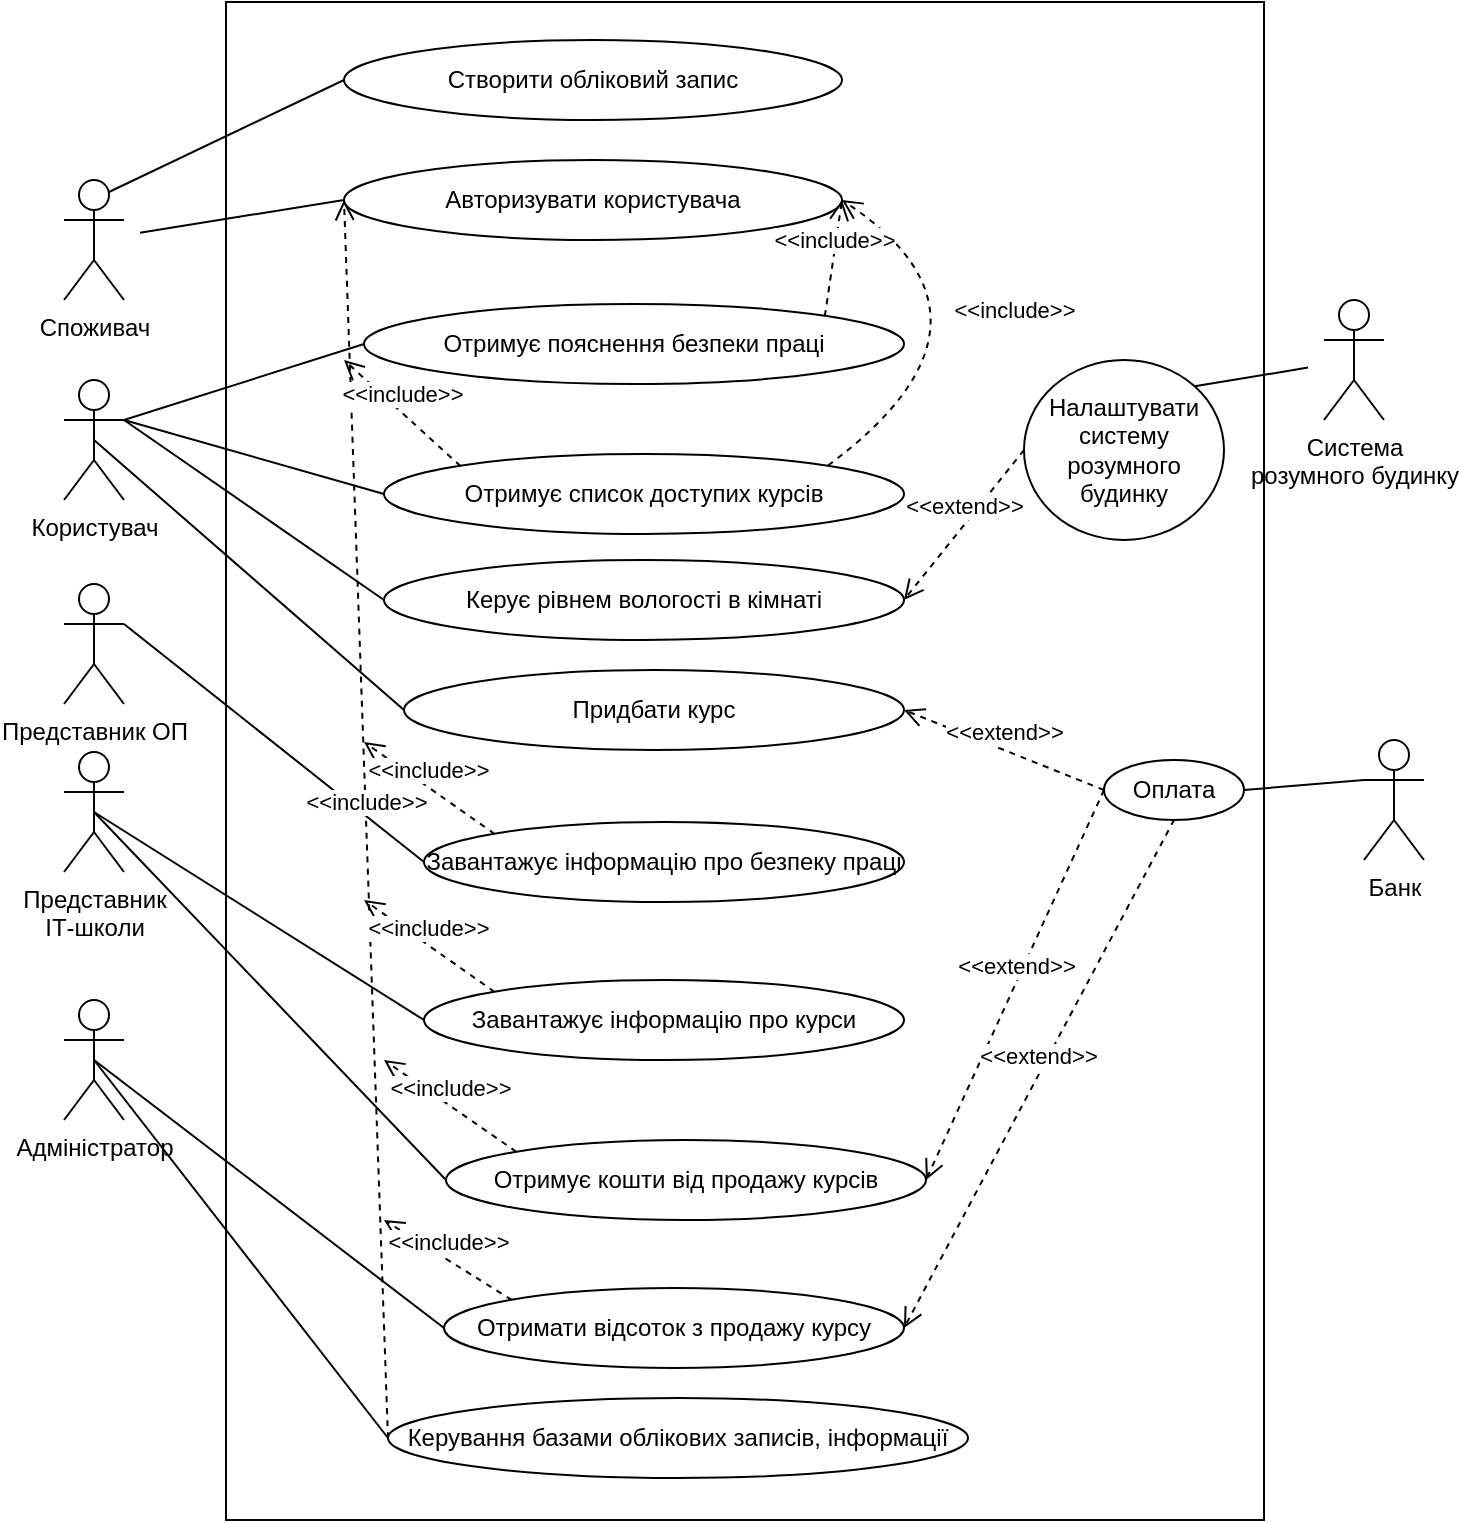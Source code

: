 <mxfile version="20.3.3" type="github"><diagram id="R2lEEEUBdFMjLlhIrx00" name="Page-1"><mxGraphModel dx="916" dy="824" grid="1" gridSize="10" guides="1" tooltips="1" connect="1" arrows="1" fold="1" page="1" pageScale="1" pageWidth="850" pageHeight="1100" math="0" shadow="0" extFonts="Permanent Marker^https://fonts.googleapis.com/css?family=Permanent+Marker"><root><mxCell id="0"/><mxCell id="1" parent="0"/><mxCell id="h0V3ztl4tDLv-NRLHfPG-1" value="" style="rounded=0;whiteSpace=wrap;html=1;hachureGap=4;" parent="1" vertex="1"><mxGeometry x="171" y="1" width="519" height="759" as="geometry"/></mxCell><mxCell id="h0V3ztl4tDLv-NRLHfPG-2" value="Створити обліковий запис" style="ellipse;whiteSpace=wrap;html=1;hachureGap=4;" parent="1" vertex="1"><mxGeometry x="230" y="20" width="249" height="40" as="geometry"/></mxCell><mxCell id="h0V3ztl4tDLv-NRLHfPG-3" value="Авторизувати користувача" style="ellipse;whiteSpace=wrap;html=1;hachureGap=4;" parent="1" vertex="1"><mxGeometry x="230" y="80" width="249" height="40" as="geometry"/></mxCell><mxCell id="h0V3ztl4tDLv-NRLHfPG-4" value="Отримує пояснення безпеки праці" style="ellipse;whiteSpace=wrap;html=1;hachureGap=4;" parent="1" vertex="1"><mxGeometry x="240" y="152" width="270" height="40" as="geometry"/></mxCell><mxCell id="OBSnx6yacViyROL3t960-1" value="Завантажує інформацію про безпеку праці" style="ellipse;whiteSpace=wrap;html=1;hachureGap=4;" vertex="1" parent="1"><mxGeometry x="270" y="411" width="240" height="40" as="geometry"/></mxCell><mxCell id="OBSnx6yacViyROL3t960-3" value="Отримує список доступих курсів" style="ellipse;whiteSpace=wrap;html=1;hachureGap=4;" vertex="1" parent="1"><mxGeometry x="250" y="227" width="260" height="40" as="geometry"/></mxCell><mxCell id="OBSnx6yacViyROL3t960-4" value="Керує рівнем вологості в кімнаті" style="ellipse;whiteSpace=wrap;html=1;hachureGap=4;" vertex="1" parent="1"><mxGeometry x="250" y="280" width="260" height="40" as="geometry"/></mxCell><mxCell id="OBSnx6yacViyROL3t960-5" value="Придбати курс" style="ellipse;whiteSpace=wrap;html=1;hachureGap=4;" vertex="1" parent="1"><mxGeometry x="260" y="335" width="250" height="40" as="geometry"/></mxCell><mxCell id="OBSnx6yacViyROL3t960-7" value="Отримати відсоток з продажу курсу" style="ellipse;whiteSpace=wrap;html=1;hachureGap=4;" vertex="1" parent="1"><mxGeometry x="280" y="644" width="230" height="40" as="geometry"/></mxCell><mxCell id="OBSnx6yacViyROL3t960-8" value="Керування базами облікових записів, інформації" style="ellipse;whiteSpace=wrap;html=1;hachureGap=4;" vertex="1" parent="1"><mxGeometry x="252" y="699" width="290" height="40" as="geometry"/></mxCell><mxCell id="OBSnx6yacViyROL3t960-10" value="Завантажує інформацію про курси" style="ellipse;whiteSpace=wrap;html=1;hachureGap=4;" vertex="1" parent="1"><mxGeometry x="270" y="490" width="240" height="40" as="geometry"/></mxCell><mxCell id="OBSnx6yacViyROL3t960-11" value="Отримує кошти від продажу курсів" style="ellipse;whiteSpace=wrap;html=1;hachureGap=4;" vertex="1" parent="1"><mxGeometry x="281" y="570" width="240" height="40" as="geometry"/></mxCell><mxCell id="OBSnx6yacViyROL3t960-12" value="Налаштувати систему розумного будинку" style="ellipse;whiteSpace=wrap;html=1;hachureGap=4;" vertex="1" parent="1"><mxGeometry x="570" y="180" width="100" height="90" as="geometry"/></mxCell><mxCell id="OBSnx6yacViyROL3t960-14" value="Споживач" style="shape=umlActor;verticalLabelPosition=bottom;verticalAlign=top;html=1;outlineConnect=0;hachureGap=4;" vertex="1" parent="1"><mxGeometry x="90" y="90" width="30" height="60" as="geometry"/></mxCell><mxCell id="OBSnx6yacViyROL3t960-18" value="" style="endArrow=none;html=1;rounded=0;startSize=14;endSize=14;sourcePerimeterSpacing=8;targetPerimeterSpacing=8;curved=1;exitX=0.75;exitY=0.1;exitDx=0;exitDy=0;exitPerimeter=0;entryX=0;entryY=0.5;entryDx=0;entryDy=0;" edge="1" parent="1" source="OBSnx6yacViyROL3t960-14" target="h0V3ztl4tDLv-NRLHfPG-2"><mxGeometry width="50" height="50" relative="1" as="geometry"><mxPoint x="145" y="328" as="sourcePoint"/><mxPoint x="195" y="278" as="targetPoint"/></mxGeometry></mxCell><mxCell id="OBSnx6yacViyROL3t960-20" value="" style="endArrow=none;html=1;rounded=0;startSize=14;endSize=14;sourcePerimeterSpacing=8;targetPerimeterSpacing=8;curved=1;entryX=0;entryY=0.5;entryDx=0;entryDy=0;" edge="1" parent="1" source="OBSnx6yacViyROL3t960-14" target="h0V3ztl4tDLv-NRLHfPG-3"><mxGeometry width="50" height="50" relative="1" as="geometry"><mxPoint x="122.5" y="106" as="sourcePoint"/><mxPoint x="199" y="50" as="targetPoint"/></mxGeometry></mxCell><mxCell id="OBSnx6yacViyROL3t960-21" value="Користувач" style="shape=umlActor;verticalLabelPosition=bottom;verticalAlign=top;html=1;outlineConnect=0;hachureGap=4;" vertex="1" parent="1"><mxGeometry x="90" y="190" width="30" height="60" as="geometry"/></mxCell><mxCell id="OBSnx6yacViyROL3t960-22" value="" style="endArrow=none;html=1;rounded=0;startSize=14;endSize=14;sourcePerimeterSpacing=8;targetPerimeterSpacing=8;curved=1;entryX=0;entryY=0.5;entryDx=0;entryDy=0;exitX=1;exitY=0.333;exitDx=0;exitDy=0;exitPerimeter=0;" edge="1" parent="1" source="OBSnx6yacViyROL3t960-21" target="h0V3ztl4tDLv-NRLHfPG-4"><mxGeometry width="50" height="50" relative="1" as="geometry"><mxPoint x="138" y="124.524" as="sourcePoint"/><mxPoint x="199" y="110" as="targetPoint"/></mxGeometry></mxCell><mxCell id="OBSnx6yacViyROL3t960-23" value="" style="endArrow=none;html=1;rounded=0;startSize=14;endSize=14;sourcePerimeterSpacing=8;targetPerimeterSpacing=8;curved=1;entryX=0;entryY=0.5;entryDx=0;entryDy=0;exitX=1;exitY=0.333;exitDx=0;exitDy=0;exitPerimeter=0;" edge="1" parent="1" source="OBSnx6yacViyROL3t960-21" target="OBSnx6yacViyROL3t960-3"><mxGeometry width="50" height="50" relative="1" as="geometry"><mxPoint x="130" y="220" as="sourcePoint"/><mxPoint x="230" y="160" as="targetPoint"/></mxGeometry></mxCell><mxCell id="OBSnx6yacViyROL3t960-24" value="" style="endArrow=none;html=1;rounded=0;startSize=14;endSize=14;sourcePerimeterSpacing=8;targetPerimeterSpacing=8;curved=1;entryX=0;entryY=0.5;entryDx=0;entryDy=0;" edge="1" parent="1" target="OBSnx6yacViyROL3t960-4"><mxGeometry width="50" height="50" relative="1" as="geometry"><mxPoint x="120" y="210" as="sourcePoint"/><mxPoint x="240" y="170" as="targetPoint"/></mxGeometry></mxCell><mxCell id="OBSnx6yacViyROL3t960-25" value="" style="endArrow=none;html=1;rounded=0;startSize=14;endSize=14;sourcePerimeterSpacing=8;targetPerimeterSpacing=8;curved=1;entryX=0;entryY=0.5;entryDx=0;entryDy=0;exitX=0.5;exitY=0.5;exitDx=0;exitDy=0;exitPerimeter=0;" edge="1" parent="1" source="OBSnx6yacViyROL3t960-21" target="OBSnx6yacViyROL3t960-5"><mxGeometry width="50" height="50" relative="1" as="geometry"><mxPoint x="150" y="240" as="sourcePoint"/><mxPoint x="250" y="180" as="targetPoint"/></mxGeometry></mxCell><mxCell id="OBSnx6yacViyROL3t960-26" value="Представник ОП" style="shape=umlActor;verticalLabelPosition=bottom;verticalAlign=top;html=1;outlineConnect=0;hachureGap=4;" vertex="1" parent="1"><mxGeometry x="90" y="292" width="30" height="60" as="geometry"/></mxCell><mxCell id="OBSnx6yacViyROL3t960-27" value="" style="endArrow=none;html=1;rounded=0;startSize=14;endSize=14;sourcePerimeterSpacing=8;targetPerimeterSpacing=8;curved=1;entryX=0;entryY=0.5;entryDx=0;entryDy=0;exitX=1;exitY=0.333;exitDx=0;exitDy=0;exitPerimeter=0;" edge="1" parent="1" source="OBSnx6yacViyROL3t960-26" target="OBSnx6yacViyROL3t960-1"><mxGeometry width="50" height="50" relative="1" as="geometry"><mxPoint x="115" y="230" as="sourcePoint"/><mxPoint x="230" y="320" as="targetPoint"/></mxGeometry></mxCell><mxCell id="OBSnx6yacViyROL3t960-28" value="" style="endArrow=none;html=1;rounded=0;startSize=14;endSize=14;sourcePerimeterSpacing=8;targetPerimeterSpacing=8;curved=1;entryX=0;entryY=0.5;entryDx=0;entryDy=0;exitX=0.5;exitY=0.5;exitDx=0;exitDy=0;exitPerimeter=0;" edge="1" parent="1" source="OBSnx6yacViyROL3t960-30" target="OBSnx6yacViyROL3t960-10"><mxGeometry width="50" height="50" relative="1" as="geometry"><mxPoint x="125" y="240" as="sourcePoint"/><mxPoint x="240" y="330" as="targetPoint"/></mxGeometry></mxCell><mxCell id="OBSnx6yacViyROL3t960-30" value="Представник &lt;br&gt;ІТ-школи" style="shape=umlActor;verticalLabelPosition=bottom;verticalAlign=top;html=1;outlineConnect=0;hachureGap=4;" vertex="1" parent="1"><mxGeometry x="90" y="376" width="30" height="60" as="geometry"/></mxCell><mxCell id="OBSnx6yacViyROL3t960-32" value="" style="endArrow=none;html=1;rounded=0;startSize=14;endSize=14;sourcePerimeterSpacing=8;targetPerimeterSpacing=8;curved=1;entryX=0;entryY=0.5;entryDx=0;entryDy=0;exitX=0.5;exitY=0.5;exitDx=0;exitDy=0;exitPerimeter=0;" edge="1" parent="1" source="OBSnx6yacViyROL3t960-30" target="OBSnx6yacViyROL3t960-11"><mxGeometry width="50" height="50" relative="1" as="geometry"><mxPoint x="115" y="416" as="sourcePoint"/><mxPoint x="230" y="420" as="targetPoint"/></mxGeometry></mxCell><mxCell id="OBSnx6yacViyROL3t960-33" value="Адміністратор" style="shape=umlActor;verticalLabelPosition=bottom;verticalAlign=top;html=1;outlineConnect=0;hachureGap=4;" vertex="1" parent="1"><mxGeometry x="90" y="500" width="30" height="60" as="geometry"/></mxCell><mxCell id="OBSnx6yacViyROL3t960-34" value="" style="endArrow=none;html=1;rounded=0;startSize=14;endSize=14;sourcePerimeterSpacing=8;targetPerimeterSpacing=8;curved=1;entryX=0;entryY=0.5;entryDx=0;entryDy=0;exitX=0.5;exitY=0.5;exitDx=0;exitDy=0;exitPerimeter=0;" edge="1" parent="1" source="OBSnx6yacViyROL3t960-33" target="OBSnx6yacViyROL3t960-7"><mxGeometry width="50" height="50" relative="1" as="geometry"><mxPoint x="115" y="416.0" as="sourcePoint"/><mxPoint x="230.0" y="470" as="targetPoint"/></mxGeometry></mxCell><mxCell id="OBSnx6yacViyROL3t960-35" value="" style="endArrow=none;html=1;rounded=0;startSize=14;endSize=14;sourcePerimeterSpacing=8;targetPerimeterSpacing=8;curved=1;entryX=0;entryY=0.5;entryDx=0;entryDy=0;exitX=0.5;exitY=0.5;exitDx=0;exitDy=0;exitPerimeter=0;" edge="1" parent="1" source="OBSnx6yacViyROL3t960-33" target="OBSnx6yacViyROL3t960-8"><mxGeometry width="50" height="50" relative="1" as="geometry"><mxPoint x="115" y="540" as="sourcePoint"/><mxPoint x="230.0" y="530" as="targetPoint"/></mxGeometry></mxCell><mxCell id="OBSnx6yacViyROL3t960-36" value="Система &lt;br&gt;розумного будинку" style="shape=umlActor;verticalLabelPosition=bottom;verticalAlign=top;html=1;outlineConnect=0;hachureGap=4;" vertex="1" parent="1"><mxGeometry x="720" y="150" width="30" height="60" as="geometry"/></mxCell><mxCell id="OBSnx6yacViyROL3t960-37" value="Банк" style="shape=umlActor;verticalLabelPosition=bottom;verticalAlign=top;html=1;outlineConnect=0;hachureGap=4;" vertex="1" parent="1"><mxGeometry x="740" y="370" width="30" height="60" as="geometry"/></mxCell><mxCell id="OBSnx6yacViyROL3t960-38" value="Оплата" style="ellipse;whiteSpace=wrap;html=1;hachureGap=4;" vertex="1" parent="1"><mxGeometry x="610" y="380" width="70" height="30" as="geometry"/></mxCell><mxCell id="OBSnx6yacViyROL3t960-39" value="" style="endArrow=none;html=1;rounded=0;startSize=14;endSize=14;sourcePerimeterSpacing=8;targetPerimeterSpacing=8;curved=1;exitX=1;exitY=0;exitDx=0;exitDy=0;" edge="1" parent="1" source="OBSnx6yacViyROL3t960-12" target="OBSnx6yacViyROL3t960-36"><mxGeometry width="50" height="50" relative="1" as="geometry"><mxPoint x="130" y="220" as="sourcePoint"/><mxPoint x="230.0" y="265" as="targetPoint"/></mxGeometry></mxCell><mxCell id="OBSnx6yacViyROL3t960-40" value="" style="endArrow=none;html=1;rounded=0;startSize=14;endSize=14;sourcePerimeterSpacing=8;targetPerimeterSpacing=8;curved=1;exitX=1;exitY=0.5;exitDx=0;exitDy=0;entryX=0;entryY=0.333;entryDx=0;entryDy=0;entryPerimeter=0;" edge="1" parent="1" source="OBSnx6yacViyROL3t960-38" target="OBSnx6yacViyROL3t960-37"><mxGeometry width="50" height="50" relative="1" as="geometry"><mxPoint x="646.537" y="281.467" as="sourcePoint"/><mxPoint x="722" y="211.366" as="targetPoint"/></mxGeometry></mxCell><mxCell id="OBSnx6yacViyROL3t960-42" value="&amp;lt;&amp;lt;extend&amp;gt;&amp;gt;" style="html=1;verticalAlign=bottom;endArrow=open;dashed=1;endSize=8;rounded=0;sourcePerimeterSpacing=8;targetPerimeterSpacing=8;curved=1;exitX=0;exitY=0.5;exitDx=0;exitDy=0;entryX=1;entryY=0.5;entryDx=0;entryDy=0;" edge="1" parent="1" source="OBSnx6yacViyROL3t960-38" target="OBSnx6yacViyROL3t960-5"><mxGeometry relative="1" as="geometry"><mxPoint x="410" y="360" as="sourcePoint"/><mxPoint x="330" y="360" as="targetPoint"/></mxGeometry></mxCell><mxCell id="OBSnx6yacViyROL3t960-43" value="&amp;lt;&amp;lt;extend&amp;gt;&amp;gt;" style="html=1;verticalAlign=bottom;endArrow=open;dashed=1;endSize=8;rounded=0;sourcePerimeterSpacing=8;targetPerimeterSpacing=8;curved=1;exitX=0;exitY=0.5;exitDx=0;exitDy=0;entryX=1;entryY=0.5;entryDx=0;entryDy=0;" edge="1" parent="1" source="OBSnx6yacViyROL3t960-38" target="OBSnx6yacViyROL3t960-11"><mxGeometry relative="1" as="geometry"><mxPoint x="570" y="415" as="sourcePoint"/><mxPoint x="520.0" y="320" as="targetPoint"/></mxGeometry></mxCell><mxCell id="OBSnx6yacViyROL3t960-44" value="&amp;lt;&amp;lt;extend&amp;gt;&amp;gt;" style="html=1;verticalAlign=bottom;endArrow=open;dashed=1;endSize=8;rounded=0;sourcePerimeterSpacing=8;targetPerimeterSpacing=8;curved=1;exitX=0.5;exitY=1;exitDx=0;exitDy=0;entryX=1;entryY=0.5;entryDx=0;entryDy=0;" edge="1" parent="1" source="OBSnx6yacViyROL3t960-38" target="OBSnx6yacViyROL3t960-7"><mxGeometry relative="1" as="geometry"><mxPoint x="580" y="425" as="sourcePoint"/><mxPoint x="530.0" y="330" as="targetPoint"/></mxGeometry></mxCell><mxCell id="OBSnx6yacViyROL3t960-45" value="&amp;lt;&amp;lt;extend&amp;gt;&amp;gt;" style="html=1;verticalAlign=bottom;endArrow=open;dashed=1;endSize=8;rounded=0;sourcePerimeterSpacing=8;targetPerimeterSpacing=8;curved=1;exitX=0;exitY=0.5;exitDx=0;exitDy=0;entryX=1;entryY=0.5;entryDx=0;entryDy=0;" edge="1" parent="1" source="OBSnx6yacViyROL3t960-12" target="OBSnx6yacViyROL3t960-4"><mxGeometry relative="1" as="geometry"><mxPoint x="590" y="435" as="sourcePoint"/><mxPoint x="540.0" y="340" as="targetPoint"/></mxGeometry></mxCell><mxCell id="OBSnx6yacViyROL3t960-46" value="&amp;lt;&amp;lt;include&amp;gt;&amp;gt;" style="html=1;verticalAlign=bottom;endArrow=open;dashed=1;endSize=8;rounded=0;sourcePerimeterSpacing=8;targetPerimeterSpacing=8;curved=1;exitX=0;exitY=0.5;exitDx=0;exitDy=0;entryX=0;entryY=0.5;entryDx=0;entryDy=0;" edge="1" parent="1" source="OBSnx6yacViyROL3t960-8" target="h0V3ztl4tDLv-NRLHfPG-3"><mxGeometry relative="1" as="geometry"><mxPoint x="252" y="580" as="sourcePoint"/><mxPoint x="117.0" y="690" as="targetPoint"/></mxGeometry></mxCell><mxCell id="OBSnx6yacViyROL3t960-49" value="&amp;lt;&amp;lt;include&amp;gt;&amp;gt;" style="html=1;verticalAlign=bottom;endArrow=open;dashed=1;endSize=8;rounded=0;sourcePerimeterSpacing=8;targetPerimeterSpacing=8;curved=1;exitX=0;exitY=0;exitDx=0;exitDy=0;" edge="1" parent="1" source="OBSnx6yacViyROL3t960-7"><mxGeometry relative="1" as="geometry"><mxPoint x="280" y="520" as="sourcePoint"/><mxPoint x="250" y="610" as="targetPoint"/></mxGeometry></mxCell><mxCell id="OBSnx6yacViyROL3t960-50" value="&amp;lt;&amp;lt;include&amp;gt;&amp;gt;" style="html=1;verticalAlign=bottom;endArrow=open;dashed=1;endSize=8;rounded=0;sourcePerimeterSpacing=8;targetPerimeterSpacing=8;curved=1;exitX=0;exitY=0;exitDx=0;exitDy=0;" edge="1" parent="1" source="OBSnx6yacViyROL3t960-11"><mxGeometry relative="1" as="geometry"><mxPoint x="272.0" y="593" as="sourcePoint"/><mxPoint x="250" y="530" as="targetPoint"/></mxGeometry></mxCell><mxCell id="OBSnx6yacViyROL3t960-51" value="&amp;lt;&amp;lt;include&amp;gt;&amp;gt;" style="html=1;verticalAlign=bottom;endArrow=open;dashed=1;endSize=8;rounded=0;sourcePerimeterSpacing=8;targetPerimeterSpacing=8;curved=1;exitX=0;exitY=0;exitDx=0;exitDy=0;" edge="1" parent="1" source="OBSnx6yacViyROL3t960-10"><mxGeometry relative="1" as="geometry"><mxPoint x="315.147" y="455.858" as="sourcePoint"/><mxPoint x="240" y="450" as="targetPoint"/></mxGeometry></mxCell><mxCell id="OBSnx6yacViyROL3t960-56" value="&amp;lt;&amp;lt;include&amp;gt;&amp;gt;" style="html=1;verticalAlign=bottom;endArrow=open;dashed=1;endSize=8;rounded=0;sourcePerimeterSpacing=8;targetPerimeterSpacing=8;curved=1;exitX=0;exitY=0;exitDx=0;exitDy=0;" edge="1" parent="1" source="OBSnx6yacViyROL3t960-1"><mxGeometry relative="1" as="geometry"><mxPoint x="315.147" y="416.858" as="sourcePoint"/><mxPoint x="240" y="371" as="targetPoint"/></mxGeometry></mxCell><mxCell id="OBSnx6yacViyROL3t960-57" value="&amp;lt;&amp;lt;include&amp;gt;&amp;gt;" style="html=1;verticalAlign=bottom;endArrow=open;dashed=1;endSize=8;rounded=0;sourcePerimeterSpacing=8;targetPerimeterSpacing=8;curved=1;exitX=0;exitY=0;exitDx=0;exitDy=0;" edge="1" parent="1" source="OBSnx6yacViyROL3t960-3"><mxGeometry relative="1" as="geometry"><mxPoint x="325.147" y="515.858" as="sourcePoint"/><mxPoint x="230" y="180" as="targetPoint"/></mxGeometry></mxCell><mxCell id="OBSnx6yacViyROL3t960-58" value="&amp;lt;&amp;lt;include&amp;gt;&amp;gt;" style="html=1;verticalAlign=bottom;endArrow=open;dashed=1;endSize=8;rounded=0;sourcePerimeterSpacing=8;targetPerimeterSpacing=8;curved=1;exitX=1;exitY=0;exitDx=0;exitDy=0;entryX=1;entryY=0.5;entryDx=0;entryDy=0;" edge="1" parent="1" source="OBSnx6yacViyROL3t960-3" target="h0V3ztl4tDLv-NRLHfPG-3"><mxGeometry relative="1" as="geometry"><mxPoint x="335.147" y="525.858" as="sourcePoint"/><mxPoint x="270" y="480" as="targetPoint"/><Array as="points"><mxPoint x="570" y="160"/></Array></mxGeometry></mxCell><mxCell id="OBSnx6yacViyROL3t960-59" value="&amp;lt;&amp;lt;include&amp;gt;&amp;gt;" style="html=1;verticalAlign=bottom;endArrow=open;dashed=1;endSize=8;rounded=0;sourcePerimeterSpacing=8;targetPerimeterSpacing=8;curved=1;exitX=1;exitY=0;exitDx=0;exitDy=0;entryX=1;entryY=0.5;entryDx=0;entryDy=0;" edge="1" parent="1" source="h0V3ztl4tDLv-NRLHfPG-4" target="h0V3ztl4tDLv-NRLHfPG-3"><mxGeometry relative="1" as="geometry"><mxPoint x="345.147" y="535.858" as="sourcePoint"/><mxPoint x="280" y="490" as="targetPoint"/></mxGeometry></mxCell></root></mxGraphModel></diagram></mxfile>